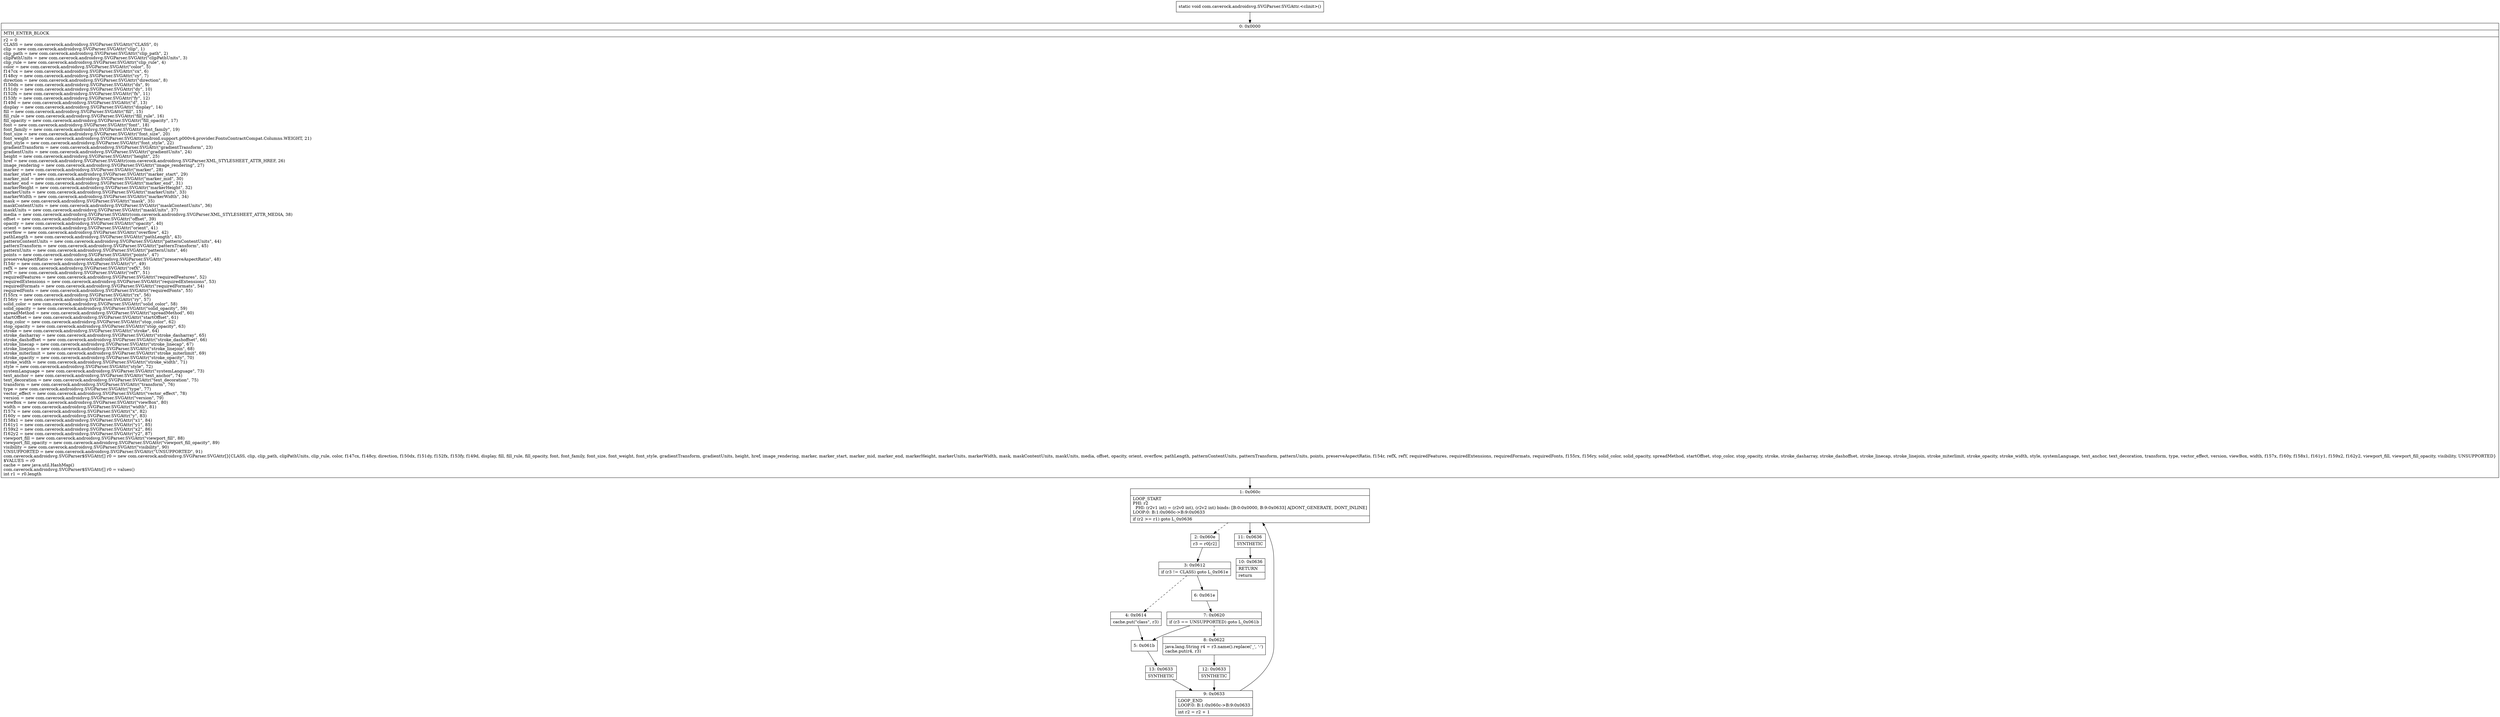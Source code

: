 digraph "CFG forcom.caverock.androidsvg.SVGParser.SVGAttr.\<clinit\>()V" {
Node_0 [shape=record,label="{0\:\ 0x0000|MTH_ENTER_BLOCK\l|r2 = 0\lCLASS = new com.caverock.androidsvg.SVGParser.SVGAttr(\"CLASS\", 0)\lclip = new com.caverock.androidsvg.SVGParser.SVGAttr(\"clip\", 1)\lclip_path = new com.caverock.androidsvg.SVGParser.SVGAttr(\"clip_path\", 2)\lclipPathUnits = new com.caverock.androidsvg.SVGParser.SVGAttr(\"clipPathUnits\", 3)\lclip_rule = new com.caverock.androidsvg.SVGParser.SVGAttr(\"clip_rule\", 4)\lcolor = new com.caverock.androidsvg.SVGParser.SVGAttr(\"color\", 5)\lf147cx = new com.caverock.androidsvg.SVGParser.SVGAttr(\"cx\", 6)\lf148cy = new com.caverock.androidsvg.SVGParser.SVGAttr(\"cy\", 7)\ldirection = new com.caverock.androidsvg.SVGParser.SVGAttr(\"direction\", 8)\lf150dx = new com.caverock.androidsvg.SVGParser.SVGAttr(\"dx\", 9)\lf151dy = new com.caverock.androidsvg.SVGParser.SVGAttr(\"dy\", 10)\lf152fx = new com.caverock.androidsvg.SVGParser.SVGAttr(\"fx\", 11)\lf153fy = new com.caverock.androidsvg.SVGParser.SVGAttr(\"fy\", 12)\lf149d = new com.caverock.androidsvg.SVGParser.SVGAttr(\"d\", 13)\ldisplay = new com.caverock.androidsvg.SVGParser.SVGAttr(\"display\", 14)\lfill = new com.caverock.androidsvg.SVGParser.SVGAttr(\"fill\", 15)\lfill_rule = new com.caverock.androidsvg.SVGParser.SVGAttr(\"fill_rule\", 16)\lfill_opacity = new com.caverock.androidsvg.SVGParser.SVGAttr(\"fill_opacity\", 17)\lfont = new com.caverock.androidsvg.SVGParser.SVGAttr(\"font\", 18)\lfont_family = new com.caverock.androidsvg.SVGParser.SVGAttr(\"font_family\", 19)\lfont_size = new com.caverock.androidsvg.SVGParser.SVGAttr(\"font_size\", 20)\lfont_weight = new com.caverock.androidsvg.SVGParser.SVGAttr(android.support.p000v4.provider.FontsContractCompat.Columns.WEIGHT, 21)\lfont_style = new com.caverock.androidsvg.SVGParser.SVGAttr(\"font_style\", 22)\lgradientTransform = new com.caverock.androidsvg.SVGParser.SVGAttr(\"gradientTransform\", 23)\lgradientUnits = new com.caverock.androidsvg.SVGParser.SVGAttr(\"gradientUnits\", 24)\lheight = new com.caverock.androidsvg.SVGParser.SVGAttr(\"height\", 25)\lhref = new com.caverock.androidsvg.SVGParser.SVGAttr(com.caverock.androidsvg.SVGParser.XML_STYLESHEET_ATTR_HREF, 26)\limage_rendering = new com.caverock.androidsvg.SVGParser.SVGAttr(\"image_rendering\", 27)\lmarker = new com.caverock.androidsvg.SVGParser.SVGAttr(\"marker\", 28)\lmarker_start = new com.caverock.androidsvg.SVGParser.SVGAttr(\"marker_start\", 29)\lmarker_mid = new com.caverock.androidsvg.SVGParser.SVGAttr(\"marker_mid\", 30)\lmarker_end = new com.caverock.androidsvg.SVGParser.SVGAttr(\"marker_end\", 31)\lmarkerHeight = new com.caverock.androidsvg.SVGParser.SVGAttr(\"markerHeight\", 32)\lmarkerUnits = new com.caverock.androidsvg.SVGParser.SVGAttr(\"markerUnits\", 33)\lmarkerWidth = new com.caverock.androidsvg.SVGParser.SVGAttr(\"markerWidth\", 34)\lmask = new com.caverock.androidsvg.SVGParser.SVGAttr(\"mask\", 35)\lmaskContentUnits = new com.caverock.androidsvg.SVGParser.SVGAttr(\"maskContentUnits\", 36)\lmaskUnits = new com.caverock.androidsvg.SVGParser.SVGAttr(\"maskUnits\", 37)\lmedia = new com.caverock.androidsvg.SVGParser.SVGAttr(com.caverock.androidsvg.SVGParser.XML_STYLESHEET_ATTR_MEDIA, 38)\loffset = new com.caverock.androidsvg.SVGParser.SVGAttr(\"offset\", 39)\lopacity = new com.caverock.androidsvg.SVGParser.SVGAttr(\"opacity\", 40)\lorient = new com.caverock.androidsvg.SVGParser.SVGAttr(\"orient\", 41)\loverflow = new com.caverock.androidsvg.SVGParser.SVGAttr(\"overflow\", 42)\lpathLength = new com.caverock.androidsvg.SVGParser.SVGAttr(\"pathLength\", 43)\lpatternContentUnits = new com.caverock.androidsvg.SVGParser.SVGAttr(\"patternContentUnits\", 44)\lpatternTransform = new com.caverock.androidsvg.SVGParser.SVGAttr(\"patternTransform\", 45)\lpatternUnits = new com.caverock.androidsvg.SVGParser.SVGAttr(\"patternUnits\", 46)\lpoints = new com.caverock.androidsvg.SVGParser.SVGAttr(\"points\", 47)\lpreserveAspectRatio = new com.caverock.androidsvg.SVGParser.SVGAttr(\"preserveAspectRatio\", 48)\lf154r = new com.caverock.androidsvg.SVGParser.SVGAttr(\"r\", 49)\lrefX = new com.caverock.androidsvg.SVGParser.SVGAttr(\"refX\", 50)\lrefY = new com.caverock.androidsvg.SVGParser.SVGAttr(\"refY\", 51)\lrequiredFeatures = new com.caverock.androidsvg.SVGParser.SVGAttr(\"requiredFeatures\", 52)\lrequiredExtensions = new com.caverock.androidsvg.SVGParser.SVGAttr(\"requiredExtensions\", 53)\lrequiredFormats = new com.caverock.androidsvg.SVGParser.SVGAttr(\"requiredFormats\", 54)\lrequiredFonts = new com.caverock.androidsvg.SVGParser.SVGAttr(\"requiredFonts\", 55)\lf155rx = new com.caverock.androidsvg.SVGParser.SVGAttr(\"rx\", 56)\lf156ry = new com.caverock.androidsvg.SVGParser.SVGAttr(\"ry\", 57)\lsolid_color = new com.caverock.androidsvg.SVGParser.SVGAttr(\"solid_color\", 58)\lsolid_opacity = new com.caverock.androidsvg.SVGParser.SVGAttr(\"solid_opacity\", 59)\lspreadMethod = new com.caverock.androidsvg.SVGParser.SVGAttr(\"spreadMethod\", 60)\lstartOffset = new com.caverock.androidsvg.SVGParser.SVGAttr(\"startOffset\", 61)\lstop_color = new com.caverock.androidsvg.SVGParser.SVGAttr(\"stop_color\", 62)\lstop_opacity = new com.caverock.androidsvg.SVGParser.SVGAttr(\"stop_opacity\", 63)\lstroke = new com.caverock.androidsvg.SVGParser.SVGAttr(\"stroke\", 64)\lstroke_dasharray = new com.caverock.androidsvg.SVGParser.SVGAttr(\"stroke_dasharray\", 65)\lstroke_dashoffset = new com.caverock.androidsvg.SVGParser.SVGAttr(\"stroke_dashoffset\", 66)\lstroke_linecap = new com.caverock.androidsvg.SVGParser.SVGAttr(\"stroke_linecap\", 67)\lstroke_linejoin = new com.caverock.androidsvg.SVGParser.SVGAttr(\"stroke_linejoin\", 68)\lstroke_miterlimit = new com.caverock.androidsvg.SVGParser.SVGAttr(\"stroke_miterlimit\", 69)\lstroke_opacity = new com.caverock.androidsvg.SVGParser.SVGAttr(\"stroke_opacity\", 70)\lstroke_width = new com.caverock.androidsvg.SVGParser.SVGAttr(\"stroke_width\", 71)\lstyle = new com.caverock.androidsvg.SVGParser.SVGAttr(\"style\", 72)\lsystemLanguage = new com.caverock.androidsvg.SVGParser.SVGAttr(\"systemLanguage\", 73)\ltext_anchor = new com.caverock.androidsvg.SVGParser.SVGAttr(\"text_anchor\", 74)\ltext_decoration = new com.caverock.androidsvg.SVGParser.SVGAttr(\"text_decoration\", 75)\ltransform = new com.caverock.androidsvg.SVGParser.SVGAttr(\"transform\", 76)\ltype = new com.caverock.androidsvg.SVGParser.SVGAttr(\"type\", 77)\lvector_effect = new com.caverock.androidsvg.SVGParser.SVGAttr(\"vector_effect\", 78)\lversion = new com.caverock.androidsvg.SVGParser.SVGAttr(\"version\", 79)\lviewBox = new com.caverock.androidsvg.SVGParser.SVGAttr(\"viewBox\", 80)\lwidth = new com.caverock.androidsvg.SVGParser.SVGAttr(\"width\", 81)\lf157x = new com.caverock.androidsvg.SVGParser.SVGAttr(\"x\", 82)\lf160y = new com.caverock.androidsvg.SVGParser.SVGAttr(\"y\", 83)\lf158x1 = new com.caverock.androidsvg.SVGParser.SVGAttr(\"x1\", 84)\lf161y1 = new com.caverock.androidsvg.SVGParser.SVGAttr(\"y1\", 85)\lf159x2 = new com.caverock.androidsvg.SVGParser.SVGAttr(\"x2\", 86)\lf162y2 = new com.caverock.androidsvg.SVGParser.SVGAttr(\"y2\", 87)\lviewport_fill = new com.caverock.androidsvg.SVGParser.SVGAttr(\"viewport_fill\", 88)\lviewport_fill_opacity = new com.caverock.androidsvg.SVGParser.SVGAttr(\"viewport_fill_opacity\", 89)\lvisibility = new com.caverock.androidsvg.SVGParser.SVGAttr(\"visibility\", 90)\lUNSUPPORTED = new com.caverock.androidsvg.SVGParser.SVGAttr(\"UNSUPPORTED\", 91)\lcom.caverock.androidsvg.SVGParser$SVGAttr[] r0 = new com.caverock.androidsvg.SVGParser.SVGAttr[]\{CLASS, clip, clip_path, clipPathUnits, clip_rule, color, f147cx, f148cy, direction, f150dx, f151dy, f152fx, f153fy, f149d, display, fill, fill_rule, fill_opacity, font, font_family, font_size, font_weight, font_style, gradientTransform, gradientUnits, height, href, image_rendering, marker, marker_start, marker_mid, marker_end, markerHeight, markerUnits, markerWidth, mask, maskContentUnits, maskUnits, media, offset, opacity, orient, overflow, pathLength, patternContentUnits, patternTransform, patternUnits, points, preserveAspectRatio, f154r, refX, refY, requiredFeatures, requiredExtensions, requiredFormats, requiredFonts, f155rx, f156ry, solid_color, solid_opacity, spreadMethod, startOffset, stop_color, stop_opacity, stroke, stroke_dasharray, stroke_dashoffset, stroke_linecap, stroke_linejoin, stroke_miterlimit, stroke_opacity, stroke_width, style, systemLanguage, text_anchor, text_decoration, transform, type, vector_effect, version, viewBox, width, f157x, f160y, f158x1, f161y1, f159x2, f162y2, viewport_fill, viewport_fill_opacity, visibility, UNSUPPORTED\}\l$VALUES = r0\lcache = new java.util.HashMap()\lcom.caverock.androidsvg.SVGParser$SVGAttr[] r0 = values()\lint r1 = r0.length\l}"];
Node_1 [shape=record,label="{1\:\ 0x060c|LOOP_START\lPHI: r2 \l  PHI: (r2v1 int) = (r2v0 int), (r2v2 int) binds: [B:0:0x0000, B:9:0x0633] A[DONT_GENERATE, DONT_INLINE]\lLOOP:0: B:1:0x060c\-\>B:9:0x0633\l|if (r2 \>= r1) goto L_0x0636\l}"];
Node_2 [shape=record,label="{2\:\ 0x060e|r3 = r0[r2]\l}"];
Node_3 [shape=record,label="{3\:\ 0x0612|if (r3 != CLASS) goto L_0x061e\l}"];
Node_4 [shape=record,label="{4\:\ 0x0614|cache.put(\"class\", r3)\l}"];
Node_5 [shape=record,label="{5\:\ 0x061b}"];
Node_6 [shape=record,label="{6\:\ 0x061e}"];
Node_7 [shape=record,label="{7\:\ 0x0620|if (r3 == UNSUPPORTED) goto L_0x061b\l}"];
Node_8 [shape=record,label="{8\:\ 0x0622|java.lang.String r4 = r3.name().replace('_', '\-')\lcache.put(r4, r3)\l}"];
Node_9 [shape=record,label="{9\:\ 0x0633|LOOP_END\lLOOP:0: B:1:0x060c\-\>B:9:0x0633\l|int r2 = r2 + 1\l}"];
Node_10 [shape=record,label="{10\:\ 0x0636|RETURN\l|return\l}"];
Node_11 [shape=record,label="{11\:\ 0x0636|SYNTHETIC\l}"];
Node_12 [shape=record,label="{12\:\ 0x0633|SYNTHETIC\l}"];
Node_13 [shape=record,label="{13\:\ 0x0633|SYNTHETIC\l}"];
MethodNode[shape=record,label="{static void com.caverock.androidsvg.SVGParser.SVGAttr.\<clinit\>() }"];
MethodNode -> Node_0;
Node_0 -> Node_1;
Node_1 -> Node_2[style=dashed];
Node_1 -> Node_11;
Node_2 -> Node_3;
Node_3 -> Node_4[style=dashed];
Node_3 -> Node_6;
Node_4 -> Node_5;
Node_5 -> Node_13;
Node_6 -> Node_7;
Node_7 -> Node_5;
Node_7 -> Node_8[style=dashed];
Node_8 -> Node_12;
Node_9 -> Node_1;
Node_11 -> Node_10;
Node_12 -> Node_9;
Node_13 -> Node_9;
}

